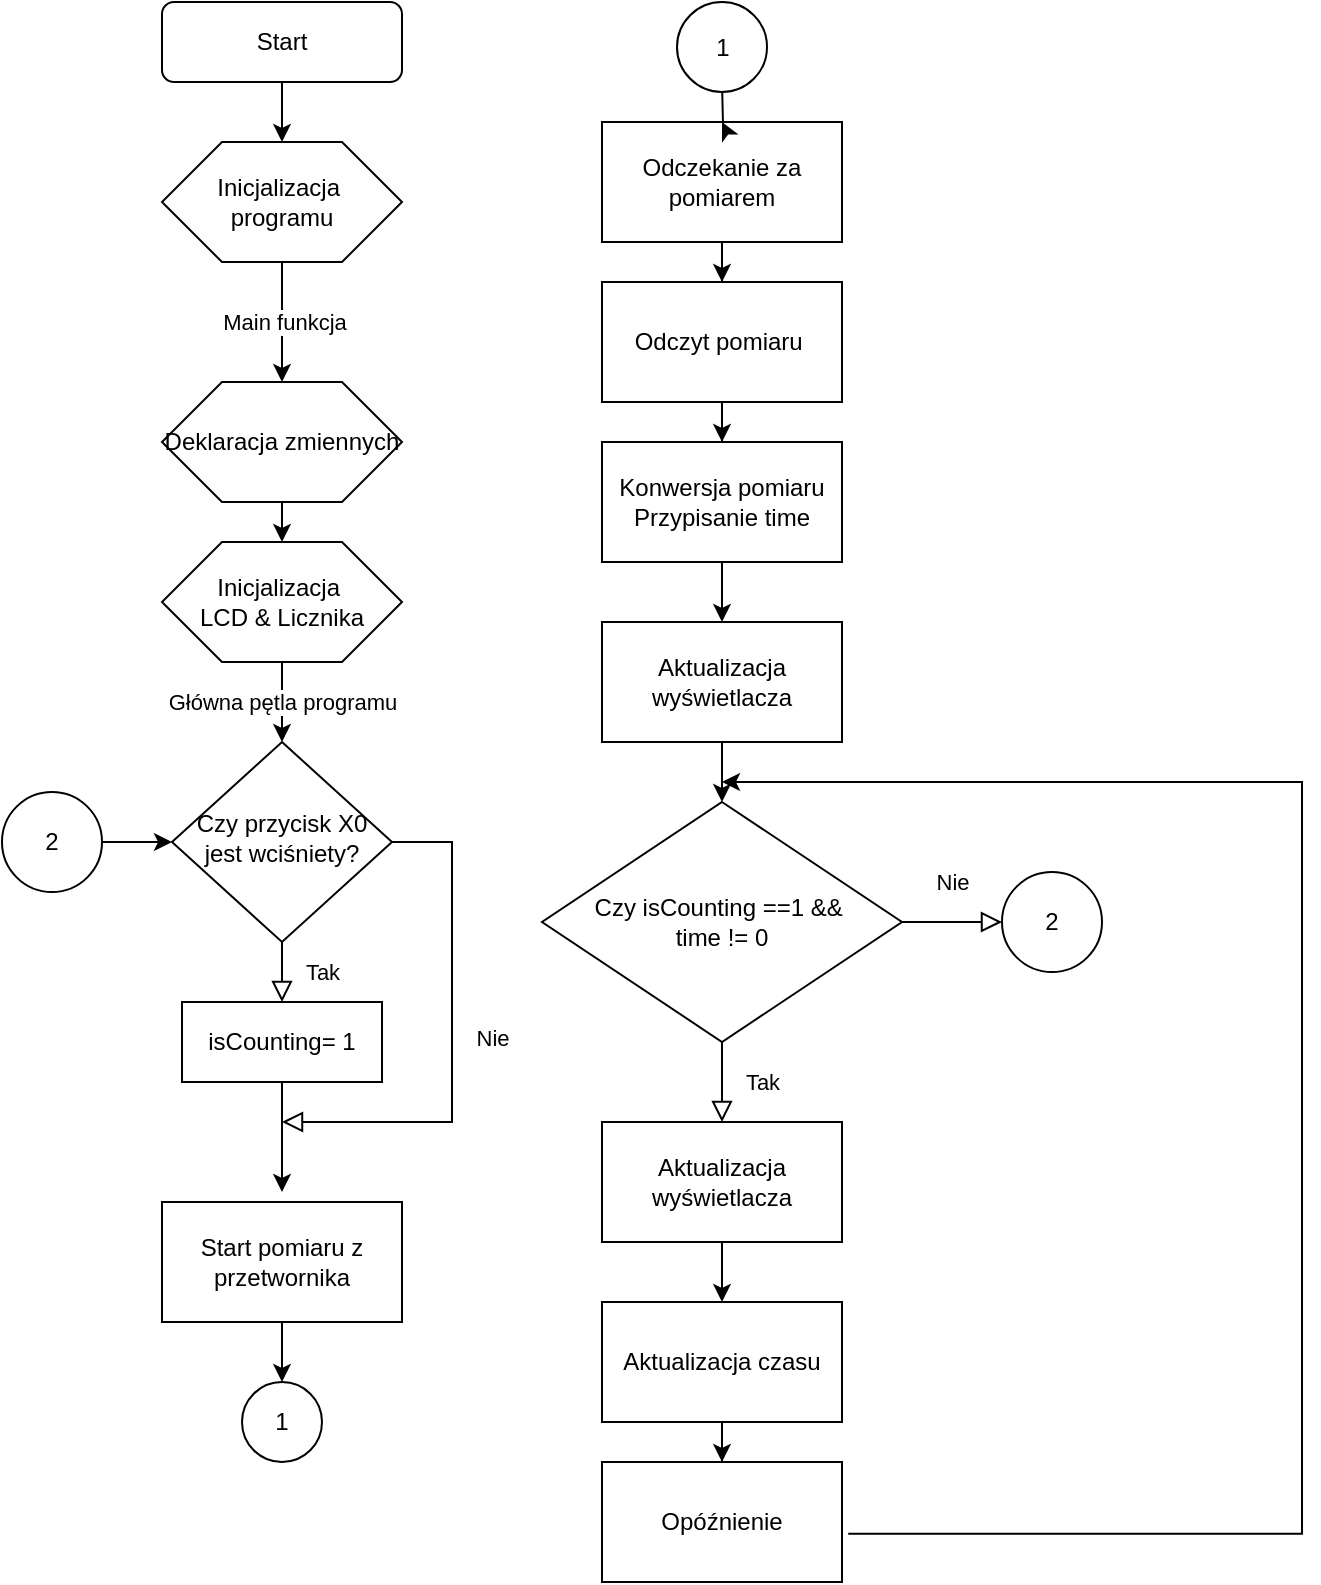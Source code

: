 <mxfile version="13.1.3" type="device"><diagram id="C5RBs43oDa-KdzZeNtuy" name="Page-1"><mxGraphModel dx="791" dy="620" grid="1" gridSize="10" guides="1" tooltips="1" connect="1" arrows="1" fold="1" page="1" pageScale="1" pageWidth="827" pageHeight="1169" math="0" shadow="0"><root><mxCell id="WIyWlLk6GJQsqaUBKTNV-0"/><mxCell id="WIyWlLk6GJQsqaUBKTNV-1" parent="WIyWlLk6GJQsqaUBKTNV-0"/><mxCell id="HYD6gSDfowXmksN4VQ9E-8" style="edgeStyle=orthogonalEdgeStyle;rounded=0;orthogonalLoop=1;jettySize=auto;html=1;exitX=0.5;exitY=1;exitDx=0;exitDy=0;entryX=0.5;entryY=0;entryDx=0;entryDy=0;" edge="1" parent="WIyWlLk6GJQsqaUBKTNV-1" source="WIyWlLk6GJQsqaUBKTNV-3" target="HYD6gSDfowXmksN4VQ9E-0"><mxGeometry relative="1" as="geometry"/></mxCell><mxCell id="WIyWlLk6GJQsqaUBKTNV-3" value="Start" style="rounded=1;whiteSpace=wrap;html=1;fontSize=12;glass=0;strokeWidth=1;shadow=0;" parent="WIyWlLk6GJQsqaUBKTNV-1" vertex="1"><mxGeometry x="180" y="10" width="120" height="40" as="geometry"/></mxCell><mxCell id="WIyWlLk6GJQsqaUBKTNV-4" value="Tak" style="rounded=0;html=1;jettySize=auto;orthogonalLoop=1;fontSize=11;endArrow=block;endFill=0;endSize=8;strokeWidth=1;shadow=0;labelBackgroundColor=none;edgeStyle=orthogonalEdgeStyle;exitX=0.5;exitY=1;exitDx=0;exitDy=0;entryX=0.5;entryY=0;entryDx=0;entryDy=0;" parent="WIyWlLk6GJQsqaUBKTNV-1" source="WIyWlLk6GJQsqaUBKTNV-6" target="HYD6gSDfowXmksN4VQ9E-16" edge="1"><mxGeometry y="20" relative="1" as="geometry"><mxPoint as="offset"/><mxPoint x="235" y="510" as="targetPoint"/><Array as="points"><mxPoint x="240" y="490"/><mxPoint x="240" y="490"/></Array></mxGeometry></mxCell><mxCell id="WIyWlLk6GJQsqaUBKTNV-6" value="Czy przycisk X0 jest wciśniety?" style="rhombus;whiteSpace=wrap;html=1;shadow=0;fontFamily=Helvetica;fontSize=12;align=center;strokeWidth=1;spacing=6;spacingTop=-4;" parent="WIyWlLk6GJQsqaUBKTNV-1" vertex="1"><mxGeometry x="185" y="380" width="110" height="100" as="geometry"/></mxCell><mxCell id="HYD6gSDfowXmksN4VQ9E-7" value="Main funkcja" style="edgeStyle=orthogonalEdgeStyle;rounded=0;orthogonalLoop=1;jettySize=auto;html=1;exitX=0.5;exitY=1;exitDx=0;exitDy=0;" edge="1" parent="WIyWlLk6GJQsqaUBKTNV-1" source="HYD6gSDfowXmksN4VQ9E-0"><mxGeometry relative="1" as="geometry"><mxPoint x="240" y="200" as="targetPoint"/></mxGeometry></mxCell><mxCell id="HYD6gSDfowXmksN4VQ9E-0" value="Inicjalizacja&amp;nbsp;&lt;br&gt;programu" style="shape=hexagon;perimeter=hexagonPerimeter2;whiteSpace=wrap;html=1;" vertex="1" parent="WIyWlLk6GJQsqaUBKTNV-1"><mxGeometry x="180" y="80" width="120" height="60" as="geometry"/></mxCell><mxCell id="HYD6gSDfowXmksN4VQ9E-14" value="Główna pętla programu" style="edgeStyle=orthogonalEdgeStyle;rounded=0;orthogonalLoop=1;jettySize=auto;html=1;exitX=0.5;exitY=1;exitDx=0;exitDy=0;entryX=0.5;entryY=0;entryDx=0;entryDy=0;" edge="1" parent="WIyWlLk6GJQsqaUBKTNV-1" source="HYD6gSDfowXmksN4VQ9E-9" target="WIyWlLk6GJQsqaUBKTNV-6"><mxGeometry relative="1" as="geometry"/></mxCell><mxCell id="HYD6gSDfowXmksN4VQ9E-9" value="Inicjalizacja&amp;nbsp;&lt;br&gt;LCD &amp;amp; Licznika" style="shape=hexagon;perimeter=hexagonPerimeter2;whiteSpace=wrap;html=1;" vertex="1" parent="WIyWlLk6GJQsqaUBKTNV-1"><mxGeometry x="180" y="280" width="120" height="60" as="geometry"/></mxCell><mxCell id="HYD6gSDfowXmksN4VQ9E-19" style="edgeStyle=orthogonalEdgeStyle;rounded=0;orthogonalLoop=1;jettySize=auto;html=1;exitX=0.5;exitY=1;exitDx=0;exitDy=0;entryX=0.5;entryY=0;entryDx=0;entryDy=0;" edge="1" parent="WIyWlLk6GJQsqaUBKTNV-1" source="HYD6gSDfowXmksN4VQ9E-10" target="HYD6gSDfowXmksN4VQ9E-9"><mxGeometry relative="1" as="geometry"/></mxCell><mxCell id="HYD6gSDfowXmksN4VQ9E-10" value="Deklaracja zmiennych" style="shape=hexagon;perimeter=hexagonPerimeter2;whiteSpace=wrap;html=1;" vertex="1" parent="WIyWlLk6GJQsqaUBKTNV-1"><mxGeometry x="180" y="200" width="120" height="60" as="geometry"/></mxCell><mxCell id="HYD6gSDfowXmksN4VQ9E-21" value="" style="edgeStyle=orthogonalEdgeStyle;rounded=0;orthogonalLoop=1;jettySize=auto;html=1;" edge="1" parent="WIyWlLk6GJQsqaUBKTNV-1" source="HYD6gSDfowXmksN4VQ9E-16"><mxGeometry relative="1" as="geometry"><mxPoint x="240" y="605" as="targetPoint"/></mxGeometry></mxCell><mxCell id="HYD6gSDfowXmksN4VQ9E-16" value="isCounting= 1" style="rounded=0;whiteSpace=wrap;html=1;" vertex="1" parent="WIyWlLk6GJQsqaUBKTNV-1"><mxGeometry x="190" y="510" width="100" height="40" as="geometry"/></mxCell><mxCell id="HYD6gSDfowXmksN4VQ9E-24" value="Nie" style="rounded=0;html=1;jettySize=auto;orthogonalLoop=1;fontSize=11;endArrow=block;endFill=0;endSize=8;strokeWidth=1;shadow=0;labelBackgroundColor=none;edgeStyle=orthogonalEdgeStyle;exitX=1;exitY=0.5;exitDx=0;exitDy=0;" edge="1" parent="WIyWlLk6GJQsqaUBKTNV-1" source="WIyWlLk6GJQsqaUBKTNV-6"><mxGeometry x="-0.0" y="20" relative="1" as="geometry"><mxPoint as="offset"/><mxPoint x="295" y="550" as="sourcePoint"/><mxPoint x="240" y="570" as="targetPoint"/><Array as="points"><mxPoint x="325" y="430"/><mxPoint x="325" y="570"/></Array></mxGeometry></mxCell><mxCell id="HYD6gSDfowXmksN4VQ9E-36" value="" style="edgeStyle=orthogonalEdgeStyle;rounded=0;orthogonalLoop=1;jettySize=auto;html=1;" edge="1" parent="WIyWlLk6GJQsqaUBKTNV-1" source="HYD6gSDfowXmksN4VQ9E-29" target="HYD6gSDfowXmksN4VQ9E-30"><mxGeometry relative="1" as="geometry"/></mxCell><mxCell id="HYD6gSDfowXmksN4VQ9E-29" value="Odczekanie za pomiarem" style="rounded=0;whiteSpace=wrap;html=1;" vertex="1" parent="WIyWlLk6GJQsqaUBKTNV-1"><mxGeometry x="400" y="70" width="120" height="60" as="geometry"/></mxCell><mxCell id="HYD6gSDfowXmksN4VQ9E-35" value="" style="edgeStyle=orthogonalEdgeStyle;rounded=0;orthogonalLoop=1;jettySize=auto;html=1;" edge="1" parent="WIyWlLk6GJQsqaUBKTNV-1" source="HYD6gSDfowXmksN4VQ9E-30" target="HYD6gSDfowXmksN4VQ9E-32"><mxGeometry relative="1" as="geometry"/></mxCell><mxCell id="HYD6gSDfowXmksN4VQ9E-30" value="Odczyt pomiaru&amp;nbsp;" style="rounded=0;whiteSpace=wrap;html=1;" vertex="1" parent="WIyWlLk6GJQsqaUBKTNV-1"><mxGeometry x="400" y="150" width="120" height="60" as="geometry"/></mxCell><mxCell id="HYD6gSDfowXmksN4VQ9E-37" value="" style="edgeStyle=orthogonalEdgeStyle;rounded=0;orthogonalLoop=1;jettySize=auto;html=1;" edge="1" parent="WIyWlLk6GJQsqaUBKTNV-1" target="HYD6gSDfowXmksN4VQ9E-29"><mxGeometry relative="1" as="geometry"><mxPoint x="460" y="50" as="sourcePoint"/></mxGeometry></mxCell><mxCell id="HYD6gSDfowXmksN4VQ9E-31" value="&lt;span&gt;Start pomiaru z przetwornika&lt;/span&gt;" style="rounded=0;whiteSpace=wrap;html=1;" vertex="1" parent="WIyWlLk6GJQsqaUBKTNV-1"><mxGeometry x="180" y="610" width="120" height="60" as="geometry"/></mxCell><mxCell id="HYD6gSDfowXmksN4VQ9E-34" value="" style="edgeStyle=orthogonalEdgeStyle;rounded=0;orthogonalLoop=1;jettySize=auto;html=1;" edge="1" parent="WIyWlLk6GJQsqaUBKTNV-1" source="HYD6gSDfowXmksN4VQ9E-32" target="HYD6gSDfowXmksN4VQ9E-33"><mxGeometry relative="1" as="geometry"/></mxCell><mxCell id="HYD6gSDfowXmksN4VQ9E-32" value="Konwersja pomiaru&lt;br&gt;Przypisanie time" style="rounded=0;whiteSpace=wrap;html=1;" vertex="1" parent="WIyWlLk6GJQsqaUBKTNV-1"><mxGeometry x="400" y="230" width="120" height="60" as="geometry"/></mxCell><mxCell id="HYD6gSDfowXmksN4VQ9E-47" value="" style="edgeStyle=orthogonalEdgeStyle;rounded=0;orthogonalLoop=1;jettySize=auto;html=1;" edge="1" parent="WIyWlLk6GJQsqaUBKTNV-1" source="HYD6gSDfowXmksN4VQ9E-33" target="HYD6gSDfowXmksN4VQ9E-46"><mxGeometry relative="1" as="geometry"/></mxCell><mxCell id="HYD6gSDfowXmksN4VQ9E-33" value="Aktualizacja wyświetlacza" style="rounded=0;whiteSpace=wrap;html=1;" vertex="1" parent="WIyWlLk6GJQsqaUBKTNV-1"><mxGeometry x="400" y="320" width="120" height="60" as="geometry"/></mxCell><mxCell id="HYD6gSDfowXmksN4VQ9E-39" value="1" style="ellipse;whiteSpace=wrap;html=1;aspect=fixed;" vertex="1" parent="WIyWlLk6GJQsqaUBKTNV-1"><mxGeometry x="220" y="700" width="40" height="40" as="geometry"/></mxCell><mxCell id="HYD6gSDfowXmksN4VQ9E-42" value="" style="edgeStyle=orthogonalEdgeStyle;rounded=0;orthogonalLoop=1;jettySize=auto;html=1;" edge="1" parent="WIyWlLk6GJQsqaUBKTNV-1" source="HYD6gSDfowXmksN4VQ9E-31" target="HYD6gSDfowXmksN4VQ9E-39"><mxGeometry relative="1" as="geometry"><mxPoint x="240" y="670" as="sourcePoint"/><mxPoint x="240" y="750" as="targetPoint"/></mxGeometry></mxCell><mxCell id="HYD6gSDfowXmksN4VQ9E-45" value="1" style="ellipse;whiteSpace=wrap;html=1;aspect=fixed;" vertex="1" parent="WIyWlLk6GJQsqaUBKTNV-1"><mxGeometry x="437.5" y="10" width="45" height="45" as="geometry"/></mxCell><mxCell id="HYD6gSDfowXmksN4VQ9E-46" value="Czy isCounting ==1 &amp;amp;&amp;amp;&amp;nbsp;&lt;br&gt;time != 0" style="rhombus;whiteSpace=wrap;html=1;" vertex="1" parent="WIyWlLk6GJQsqaUBKTNV-1"><mxGeometry x="370" y="410" width="180" height="120" as="geometry"/></mxCell><mxCell id="HYD6gSDfowXmksN4VQ9E-49" value="2" style="ellipse;whiteSpace=wrap;html=1;aspect=fixed;" vertex="1" parent="WIyWlLk6GJQsqaUBKTNV-1"><mxGeometry x="600" y="445" width="50" height="50" as="geometry"/></mxCell><mxCell id="HYD6gSDfowXmksN4VQ9E-51" style="edgeStyle=orthogonalEdgeStyle;rounded=0;orthogonalLoop=1;jettySize=auto;html=1;exitX=1;exitY=0.5;exitDx=0;exitDy=0;entryX=0;entryY=0.5;entryDx=0;entryDy=0;" edge="1" parent="WIyWlLk6GJQsqaUBKTNV-1" source="HYD6gSDfowXmksN4VQ9E-50" target="WIyWlLk6GJQsqaUBKTNV-6"><mxGeometry relative="1" as="geometry"/></mxCell><mxCell id="HYD6gSDfowXmksN4VQ9E-50" value="2" style="ellipse;whiteSpace=wrap;html=1;aspect=fixed;" vertex="1" parent="WIyWlLk6GJQsqaUBKTNV-1"><mxGeometry x="100" y="405" width="50" height="50" as="geometry"/></mxCell><mxCell id="HYD6gSDfowXmksN4VQ9E-53" value="Nie" style="rounded=0;html=1;jettySize=auto;orthogonalLoop=1;fontSize=11;endArrow=block;endFill=0;endSize=8;strokeWidth=1;shadow=0;labelBackgroundColor=none;edgeStyle=orthogonalEdgeStyle;exitX=1;exitY=0.5;exitDx=0;exitDy=0;entryX=0;entryY=0.5;entryDx=0;entryDy=0;" edge="1" parent="WIyWlLk6GJQsqaUBKTNV-1" source="HYD6gSDfowXmksN4VQ9E-46" target="HYD6gSDfowXmksN4VQ9E-49"><mxGeometry x="-0.0" y="20" relative="1" as="geometry"><mxPoint as="offset"/><mxPoint x="305" y="440" as="sourcePoint"/><mxPoint x="560" y="470" as="targetPoint"/><Array as="points"><mxPoint x="560" y="470"/><mxPoint x="560" y="470"/></Array></mxGeometry></mxCell><mxCell id="HYD6gSDfowXmksN4VQ9E-54" value="Tak" style="rounded=0;html=1;jettySize=auto;orthogonalLoop=1;fontSize=11;endArrow=block;endFill=0;endSize=8;strokeWidth=1;shadow=0;labelBackgroundColor=none;edgeStyle=orthogonalEdgeStyle;exitX=0.5;exitY=1;exitDx=0;exitDy=0;" edge="1" parent="WIyWlLk6GJQsqaUBKTNV-1" source="HYD6gSDfowXmksN4VQ9E-46"><mxGeometry y="20" relative="1" as="geometry"><mxPoint as="offset"/><mxPoint x="250" y="490" as="sourcePoint"/><mxPoint x="460" y="570" as="targetPoint"/><Array as="points"><mxPoint x="460" y="560"/><mxPoint x="460" y="560"/></Array></mxGeometry></mxCell><mxCell id="HYD6gSDfowXmksN4VQ9E-57" value="" style="edgeStyle=orthogonalEdgeStyle;rounded=0;orthogonalLoop=1;jettySize=auto;html=1;" edge="1" parent="WIyWlLk6GJQsqaUBKTNV-1" source="HYD6gSDfowXmksN4VQ9E-55" target="HYD6gSDfowXmksN4VQ9E-56"><mxGeometry relative="1" as="geometry"/></mxCell><mxCell id="HYD6gSDfowXmksN4VQ9E-55" value="Aktualizacja wyświetlacza" style="rounded=0;whiteSpace=wrap;html=1;" vertex="1" parent="WIyWlLk6GJQsqaUBKTNV-1"><mxGeometry x="400" y="570" width="120" height="60" as="geometry"/></mxCell><mxCell id="HYD6gSDfowXmksN4VQ9E-59" value="" style="edgeStyle=orthogonalEdgeStyle;rounded=0;orthogonalLoop=1;jettySize=auto;html=1;" edge="1" parent="WIyWlLk6GJQsqaUBKTNV-1" source="HYD6gSDfowXmksN4VQ9E-56" target="HYD6gSDfowXmksN4VQ9E-58"><mxGeometry relative="1" as="geometry"/></mxCell><mxCell id="HYD6gSDfowXmksN4VQ9E-56" value="Aktualizacja czasu" style="rounded=0;whiteSpace=wrap;html=1;" vertex="1" parent="WIyWlLk6GJQsqaUBKTNV-1"><mxGeometry x="400" y="660" width="120" height="60" as="geometry"/></mxCell><mxCell id="HYD6gSDfowXmksN4VQ9E-60" style="edgeStyle=elbowEdgeStyle;rounded=0;orthogonalLoop=1;jettySize=auto;html=1;exitX=1.026;exitY=0.597;exitDx=0;exitDy=0;exitPerimeter=0;" edge="1" parent="WIyWlLk6GJQsqaUBKTNV-1" source="HYD6gSDfowXmksN4VQ9E-58"><mxGeometry relative="1" as="geometry"><mxPoint x="460" y="400" as="targetPoint"/><Array as="points"><mxPoint x="750" y="640"/></Array></mxGeometry></mxCell><mxCell id="HYD6gSDfowXmksN4VQ9E-58" value="Opóźnienie" style="rounded=0;whiteSpace=wrap;html=1;" vertex="1" parent="WIyWlLk6GJQsqaUBKTNV-1"><mxGeometry x="400" y="740" width="120" height="60" as="geometry"/></mxCell></root></mxGraphModel></diagram></mxfile>